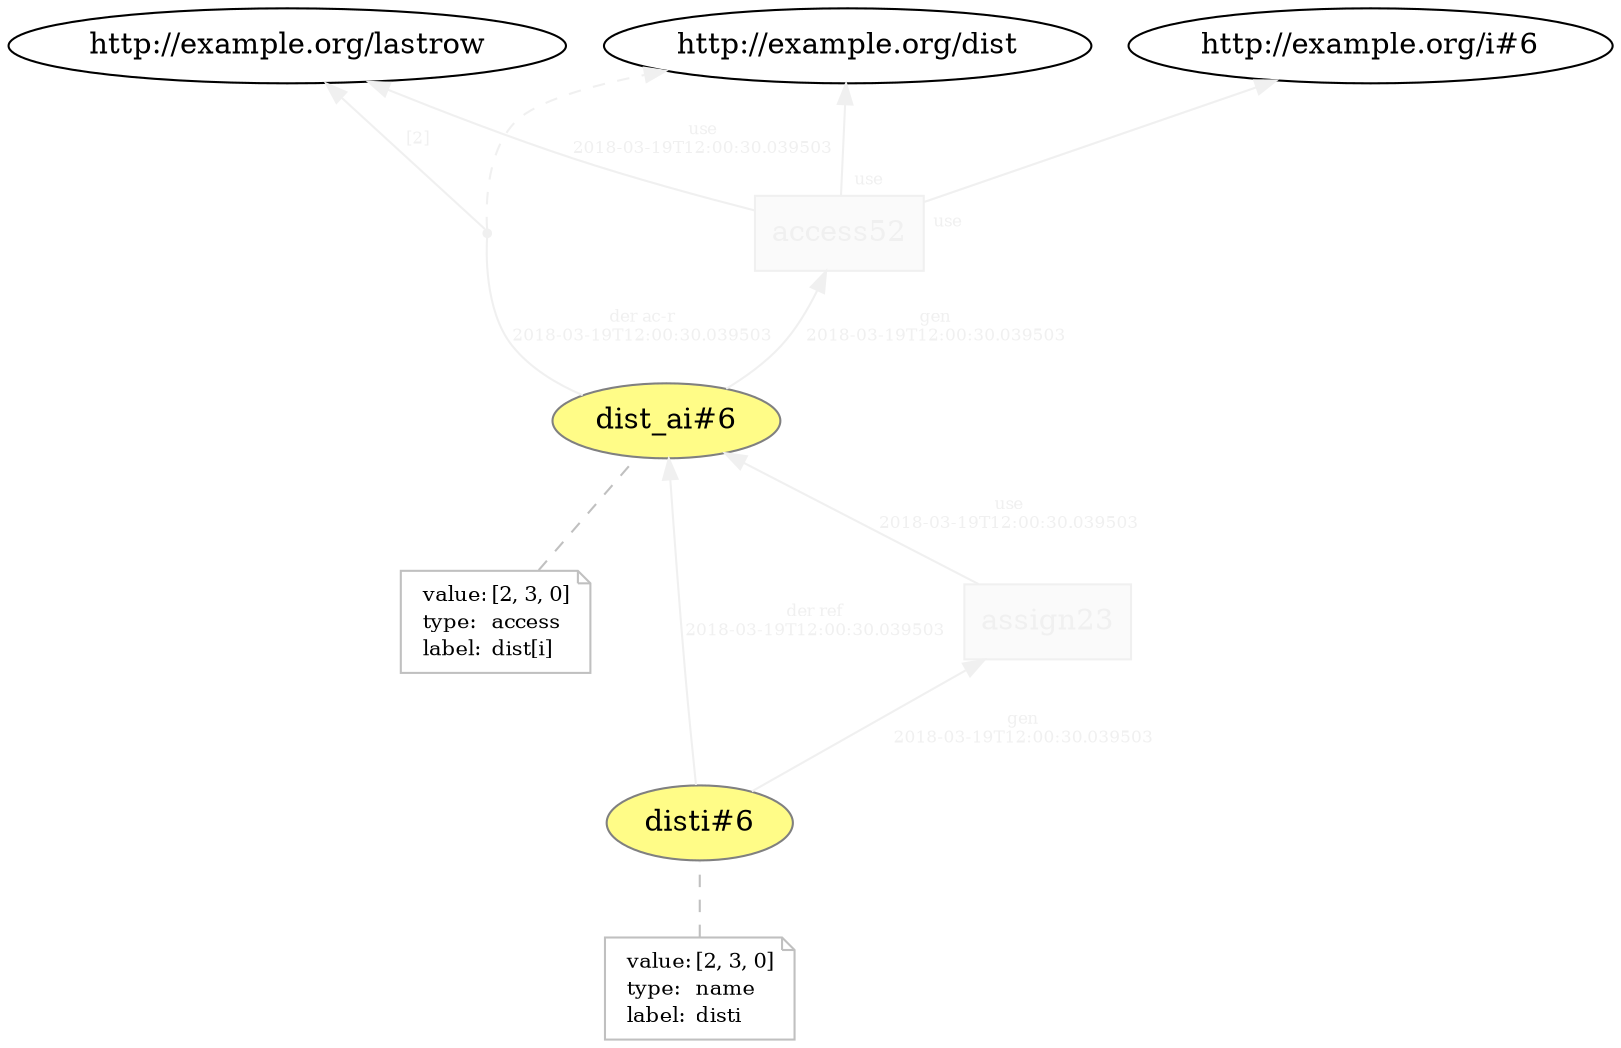 digraph "PROV" { size="16,12"; rankdir="BT";
"http://example.org/dist_ai#6" [fillcolor="#FFFC87",color="#808080",style="filled",label="dist_ai#6",URL="http://example.org/dist_ai#6"]
"-attrs0" [color="gray",shape="note",fontsize="10",fontcolor="black",label=<<TABLE cellpadding="0" border="0">
	<TR>
	    <TD align="left">value:</TD>
	    <TD align="left">[2, 3, 0]</TD>
	</TR>
	<TR>
	    <TD align="left">type:</TD>
	    <TD align="left">access</TD>
	</TR>
	<TR>
	    <TD align="left">label:</TD>
	    <TD align="left">dist[i]</TD>
	</TR>
</TABLE>>]
"-attrs0" -> "http://example.org/dist_ai#6" [color="gray",style="dashed",arrowhead="none"]
"http://example.org/access52" [fillcolor="#FAFAFA",color="#F0F0F0",shape="polygon",sides="4",style="filled",fontcolor="#F0F0F0",label="access52",URL="http://example.org/access52"]
"bn0" [shape="point",label="",fontcolor="#F0F0F0",color="#F0F0F0"]
"http://example.org/dist_ai#6" -> "bn0" [fontsize="8",distance="1.5",angle="60.0",rotation="20",label="der ac-r
2018-03-19T12:00:30.039503",arrowhead="none",fontcolor="#F0F0F0",color="#F0F0F0"]
"bn0" -> "http://example.org/dist" [style="dashed",fontcolor="#F0F0F0",color="#F0F0F0"]
"bn0" -> "http://example.org/lastrow" [fontsize="8",distance="1.5",angle="60.0",rotation="20",label="[2]",fontcolor="#F0F0F0",color="#F0F0F0"]
"http://example.org/access52" -> "http://example.org/dist" [labelfontsize="8",labeldistance="1.5",labelangle="60.0",rotation="20",taillabel="use",fontcolor="#F0F0F0",color="#F0F0F0"]
"http://example.org/access52" -> "http://example.org/i#6" [labelfontsize="8",labeldistance="1.5",labelangle="60.0",rotation="20",taillabel="use",fontcolor="#F0F0F0",color="#F0F0F0"]
"http://example.org/disti#6" [fillcolor="#FFFC87",color="#808080",style="filled",label="disti#6",URL="http://example.org/disti#6"]
"-attrs1" [color="gray",shape="note",fontsize="10",fontcolor="black",label=<<TABLE cellpadding="0" border="0">
	<TR>
	    <TD align="left">value:</TD>
	    <TD align="left">[2, 3, 0]</TD>
	</TR>
	<TR>
	    <TD align="left">type:</TD>
	    <TD align="left">name</TD>
	</TR>
	<TR>
	    <TD align="left">label:</TD>
	    <TD align="left">disti</TD>
	</TR>
</TABLE>>]
"-attrs1" -> "http://example.org/disti#6" [color="gray",style="dashed",arrowhead="none"]
"http://example.org/assign23" [fillcolor="#FAFAFA",color="#F0F0F0",shape="polygon",sides="4",style="filled",fontcolor="#F0F0F0",label="assign23",URL="http://example.org/assign23"]
"http://example.org/disti#6" -> "http://example.org/dist_ai#6" [fontsize="8",distance="1.5",angle="60.0",rotation="20",label="der ref
2018-03-19T12:00:30.039503",fontcolor="#F0F0F0",color="#F0F0F0"]
"http://example.org/assign23" -> "http://example.org/dist_ai#6" [fontsize="8",distance="1.5",angle="60.0",rotation="20",label="use
2018-03-19T12:00:30.039503",fontcolor="#F0F0F0",color="#F0F0F0"]
"http://example.org/access52" -> "http://example.org/lastrow" [fontsize="8",distance="1.5",angle="60.0",rotation="20",label="use
2018-03-19T12:00:30.039503",fontcolor="#F0F0F0",color="#F0F0F0"]
"http://example.org/disti#6" -> "http://example.org/assign23" [fontsize="8",distance="1.5",angle="60.0",rotation="20",label="gen
2018-03-19T12:00:30.039503",fontcolor="#F0F0F0",color="#F0F0F0"]
"http://example.org/dist_ai#6" -> "http://example.org/access52" [fontsize="8",distance="1.5",angle="60.0",rotation="20",label="gen
2018-03-19T12:00:30.039503",fontcolor="#F0F0F0",color="#F0F0F0"]
}